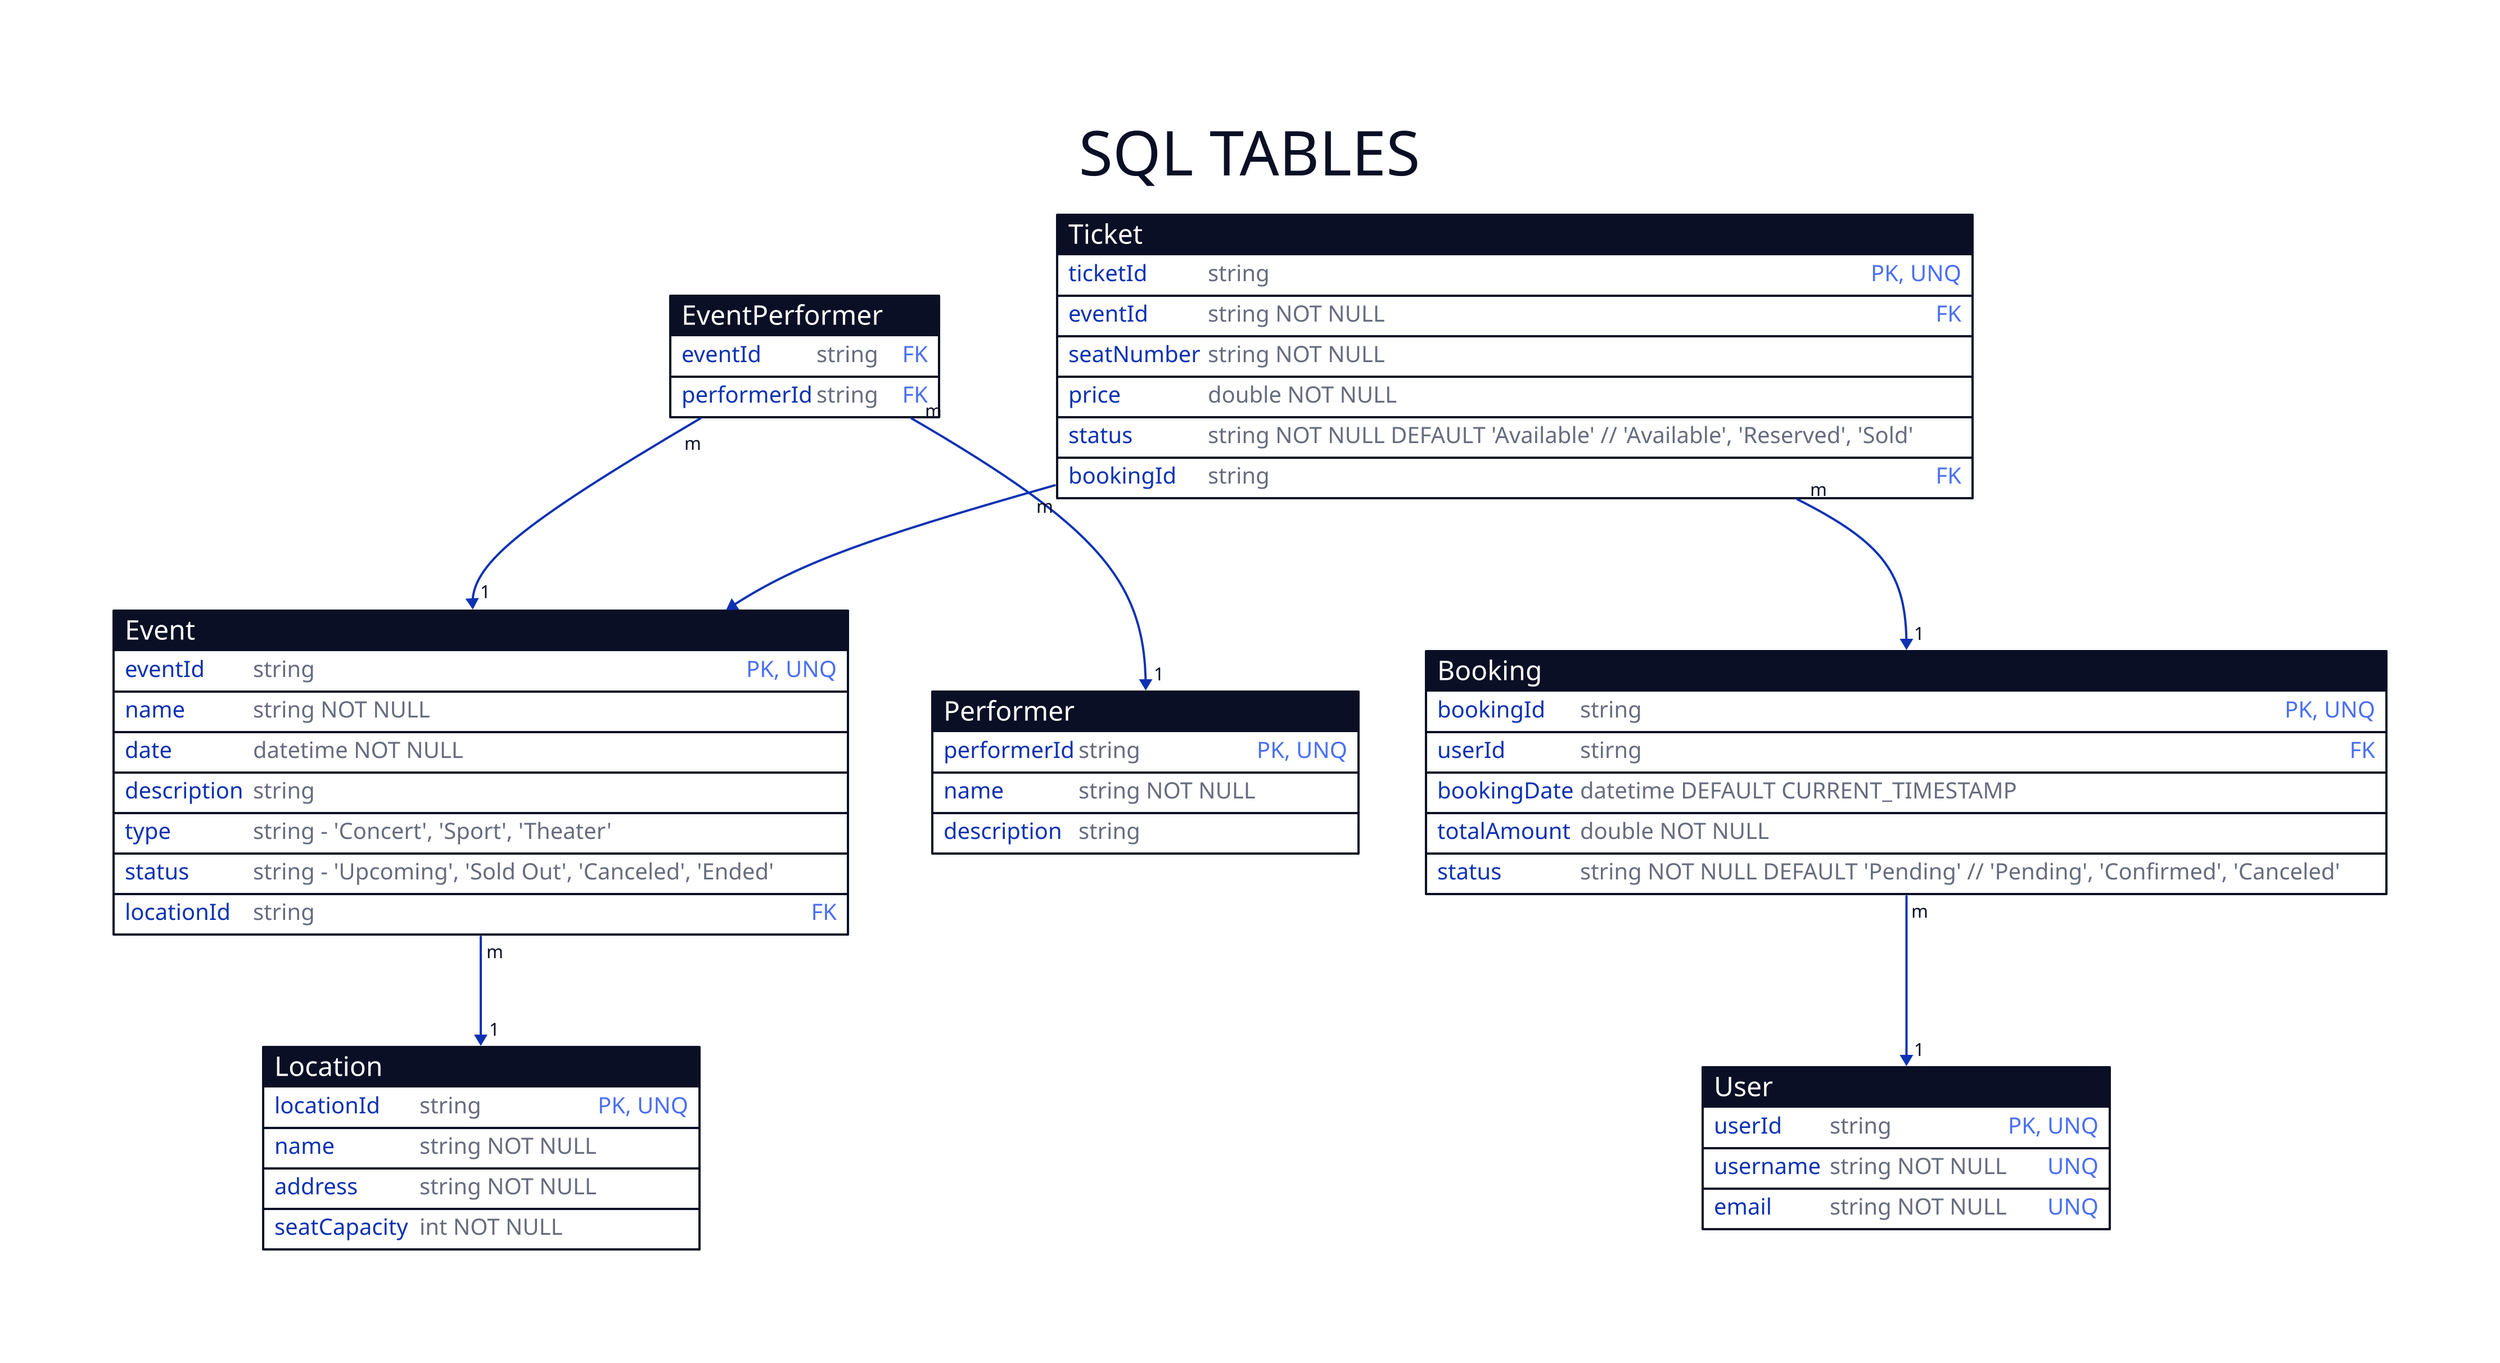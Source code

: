 title: SQL TABLES {
  shape: text
  near: top-center
  style: {
    font-size: 55
  }
}
direction: down
User: {
  shape: sql_table
  userId: string {constraint: [primary_key; unique]}
  username: string NOT NULL {constraint: unique}
  email: string NOT NULL {constraint: unique}
}

Event: {
  shape: sql_table
  eventId: string {constraint: [primary_key; unique]}
  name: string NOT NULL
  date: datetime NOT NULL
  description: string
  type: string - 'Concert', 'Sport', 'Theater'
  status: string - 'Upcoming', 'Sold Out', 'Canceled', 'Ended'
  locationId: string {constraint: foreign_key}
}

Performer: {
  shape: sql_table
  performerId: string {constraint: [primary_key; unique]}
  name: string NOT NULL
  description: string
}

EventPerformer: {
  shape: sql_table
  eventId: string {constraint: [foreign_key]}
  performerId: string {constraint: [foreign_key]}
}

Location: {
  shape: sql_table
  locationId: string {constraint: [primary_key; unique]}
  name: string NOT NULL
  address: string NOT NULL
  seatCapacity: int NOT NULL
}

Ticket: {
  shape: sql_table
  ticketId: string {constraint: [primary_key; unique]}
  eventId: string NOT NULL {constraint: [foreign_key]}
  seatNumber: string NOT NULL
  price: double NOT NULL
  status: string NOT NULL DEFAULT 'Available' // 'Available', 'Reserved', 'Sold'
  bookingId: string {constraint: [foreign_key]}
}

Booking: {
  shape: sql_table
  bookingId: string {constraint: [primary_key; unique]}
  userId: stirng {constraint: [foreign_key]}
  bookingDate: datetime DEFAULT CURRENT_TIMESTAMP
  totalAmount: double NOT NULL
  status: string NOT NULL DEFAULT 'Pending' // 'Pending', 'Confirmed', 'Canceled'
}

Event.locationId -> Location.locationId: "" {
  source-arrowhead: m
  target-arrowhead: 1
}
EventPerformer.eventId -> Event.eventId: "" {
  source-arrowhead: m
  target-arrowhead: 1
}
EventPerformer.performerId -> Performer.performerId: "" {
  source-arrowhead: m
  target-arrowhead: 1
}
Ticket.eventId -> Event.eventId: "" {
  source-arrowhead: m
  target-arrowhead: 1
}
Ticket.bookingId -> Booking.bookingId: "" {
  source-arrowhead: m
  target-arrowhead: 1
}
Booking.userId -> User.userId: "" {
  source-arrowhead: m
  target-arrowhead: 1
}
